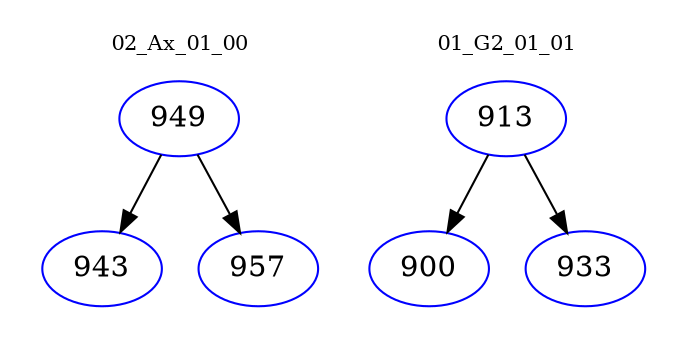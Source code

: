 digraph{
subgraph cluster_0 {
color = white
label = "02_Ax_01_00";
fontsize=10;
T0_949 [label="949", color="blue"]
T0_949 -> T0_943 [color="black"]
T0_943 [label="943", color="blue"]
T0_949 -> T0_957 [color="black"]
T0_957 [label="957", color="blue"]
}
subgraph cluster_1 {
color = white
label = "01_G2_01_01";
fontsize=10;
T1_913 [label="913", color="blue"]
T1_913 -> T1_900 [color="black"]
T1_900 [label="900", color="blue"]
T1_913 -> T1_933 [color="black"]
T1_933 [label="933", color="blue"]
}
}
